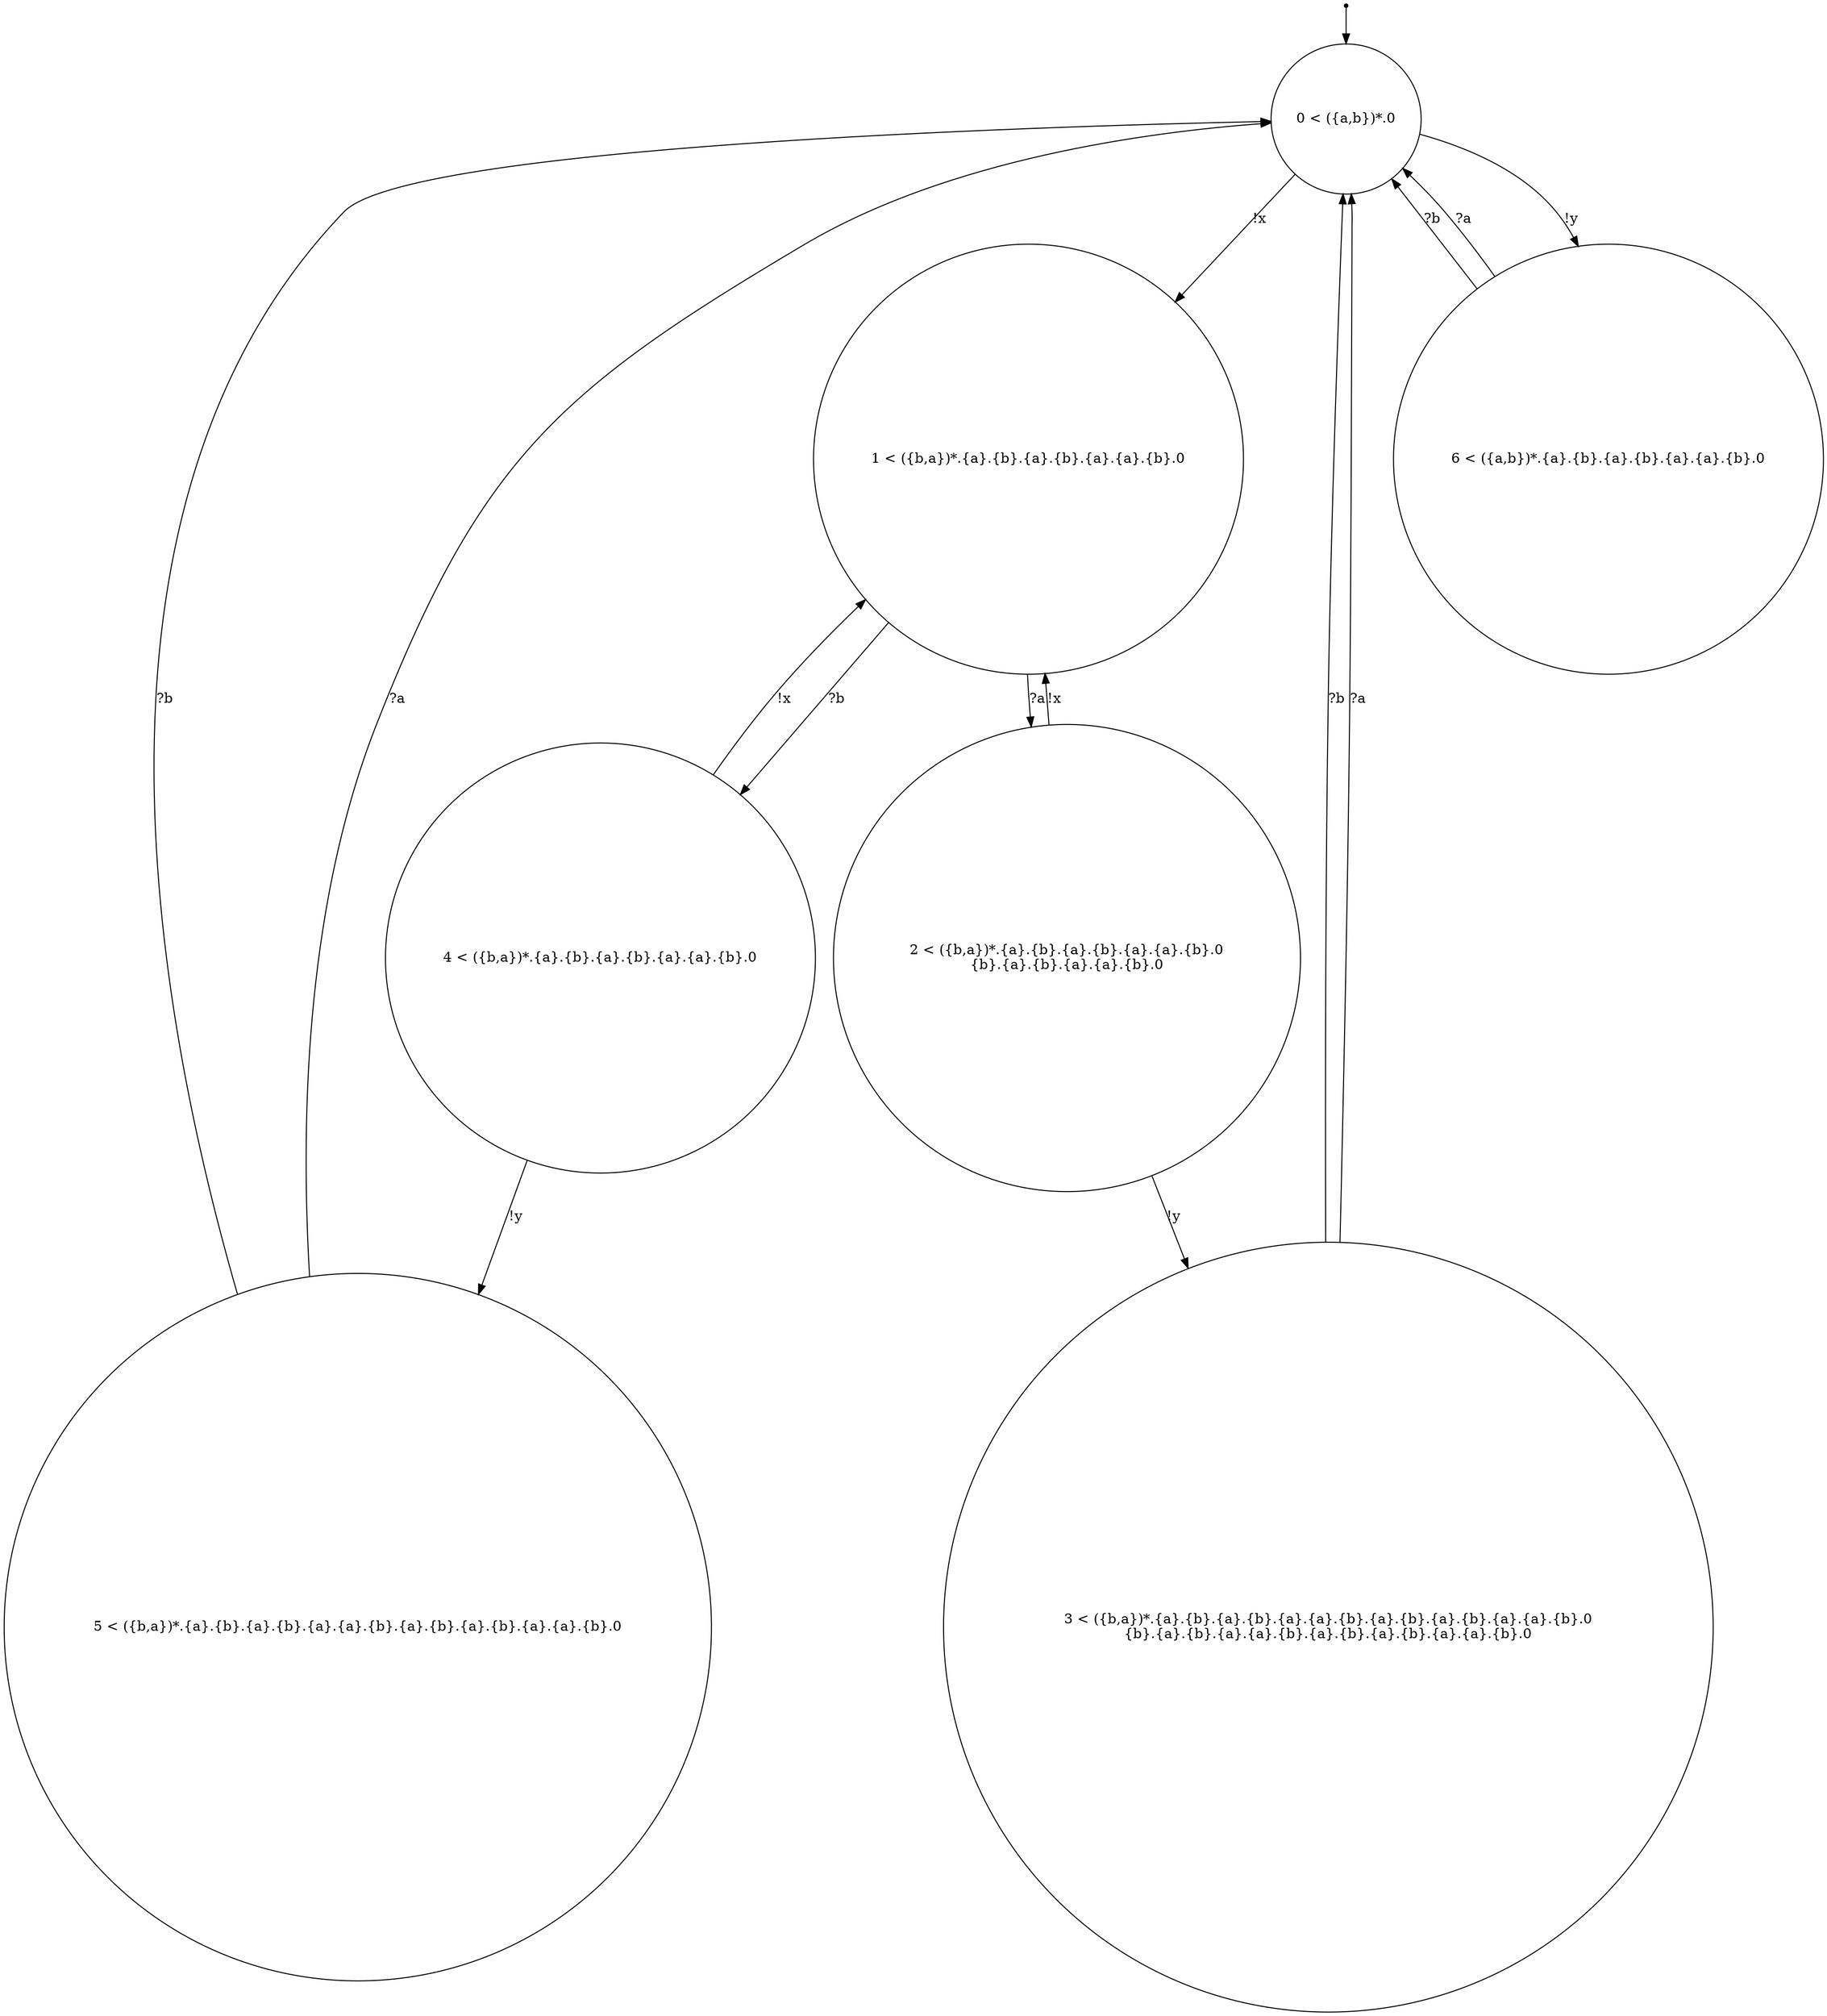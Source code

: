 digraph {
 node [shape=point] ENTRY
 node [shape=circle]
5 [label="5 < ({b,a})*.{a}.{b}.{a}.{b}.{a}.{a}.{b}.{a}.{b}.{a}.{b}.{a}.{a}.{b}.0
"]
3 [label="3 < ({b,a})*.{a}.{b}.{a}.{b}.{a}.{a}.{b}.{a}.{b}.{a}.{b}.{a}.{a}.{b}.0
{b}.{a}.{b}.{a}.{a}.{b}.{a}.{b}.{a}.{b}.{a}.{a}.{b}.0
"]
0 [label="0 < ({a,b})*.0
"]
2 [label="2 < ({b,a})*.{a}.{b}.{a}.{b}.{a}.{a}.{b}.0
{b}.{a}.{b}.{a}.{a}.{b}.0
"]
1 [label="1 < ({b,a})*.{a}.{b}.{a}.{b}.{a}.{a}.{b}.0
"]
6 [label="6 < ({a,b})*.{a}.{b}.{a}.{b}.{a}.{a}.{b}.0
"]
4 [label="4 < ({b,a})*.{a}.{b}.{a}.{b}.{a}.{a}.{b}.0
"]
ENTRY -> 0
6 -> 0 [label="?b"]
4 -> 1 [label="!x"]
5 -> 0 [label="?b"]
4 -> 5 [label="!y"]
1 -> 2 [label="?a"]
2 -> 1 [label="!x"]
3 -> 0 [label="?b"]
1 -> 4 [label="?b"]
0 -> 6 [label="!y"]
5 -> 0 [label="?a"]
0 -> 1 [label="!x"]
2 -> 3 [label="!y"]
3 -> 0 [label="?a"]
6 -> 0 [label="?a"]

}